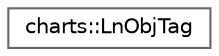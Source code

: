 digraph "Graphical Class Hierarchy"
{
 // LATEX_PDF_SIZE
  bgcolor="transparent";
  edge [fontname=Helvetica,fontsize=10,labelfontname=Helvetica,labelfontsize=10];
  node [fontname=Helvetica,fontsize=10,shape=box,height=0.2,width=0.4];
  rankdir="LR";
  Node0 [id="Node000000",label="charts::LnObjTag",height=0.2,width=0.4,color="grey40", fillcolor="white", style="filled",URL="$structcharts_1_1LnObjTag.html",tooltip=" "];
}

